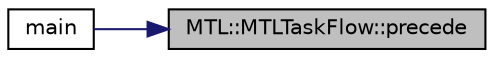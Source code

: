 digraph "MTL::MTLTaskFlow::precede"
{
 // LATEX_PDF_SIZE
  edge [fontname="Helvetica",fontsize="10",labelfontname="Helvetica",labelfontsize="10"];
  node [fontname="Helvetica",fontsize="10",shape=record];
  rankdir="RL";
  Node1 [label="MTL::MTLTaskFlow::precede",height=0.2,width=0.4,color="black", fillcolor="grey75", style="filled", fontcolor="black",tooltip="Declare the taskA as a predecessor of taskB."];
  Node1 -> Node2 [dir="back",color="midnightblue",fontsize="10",style="solid",fontname="Helvetica"];
  Node2 [label="main",height=0.2,width=0.4,color="black", fillcolor="white", style="filled",URL="$dc/d7b/example_2example__7_2main_8cpp.html#ae66f6b31b5ad750f1fe042a706a4e3d4",tooltip=" "];
}
